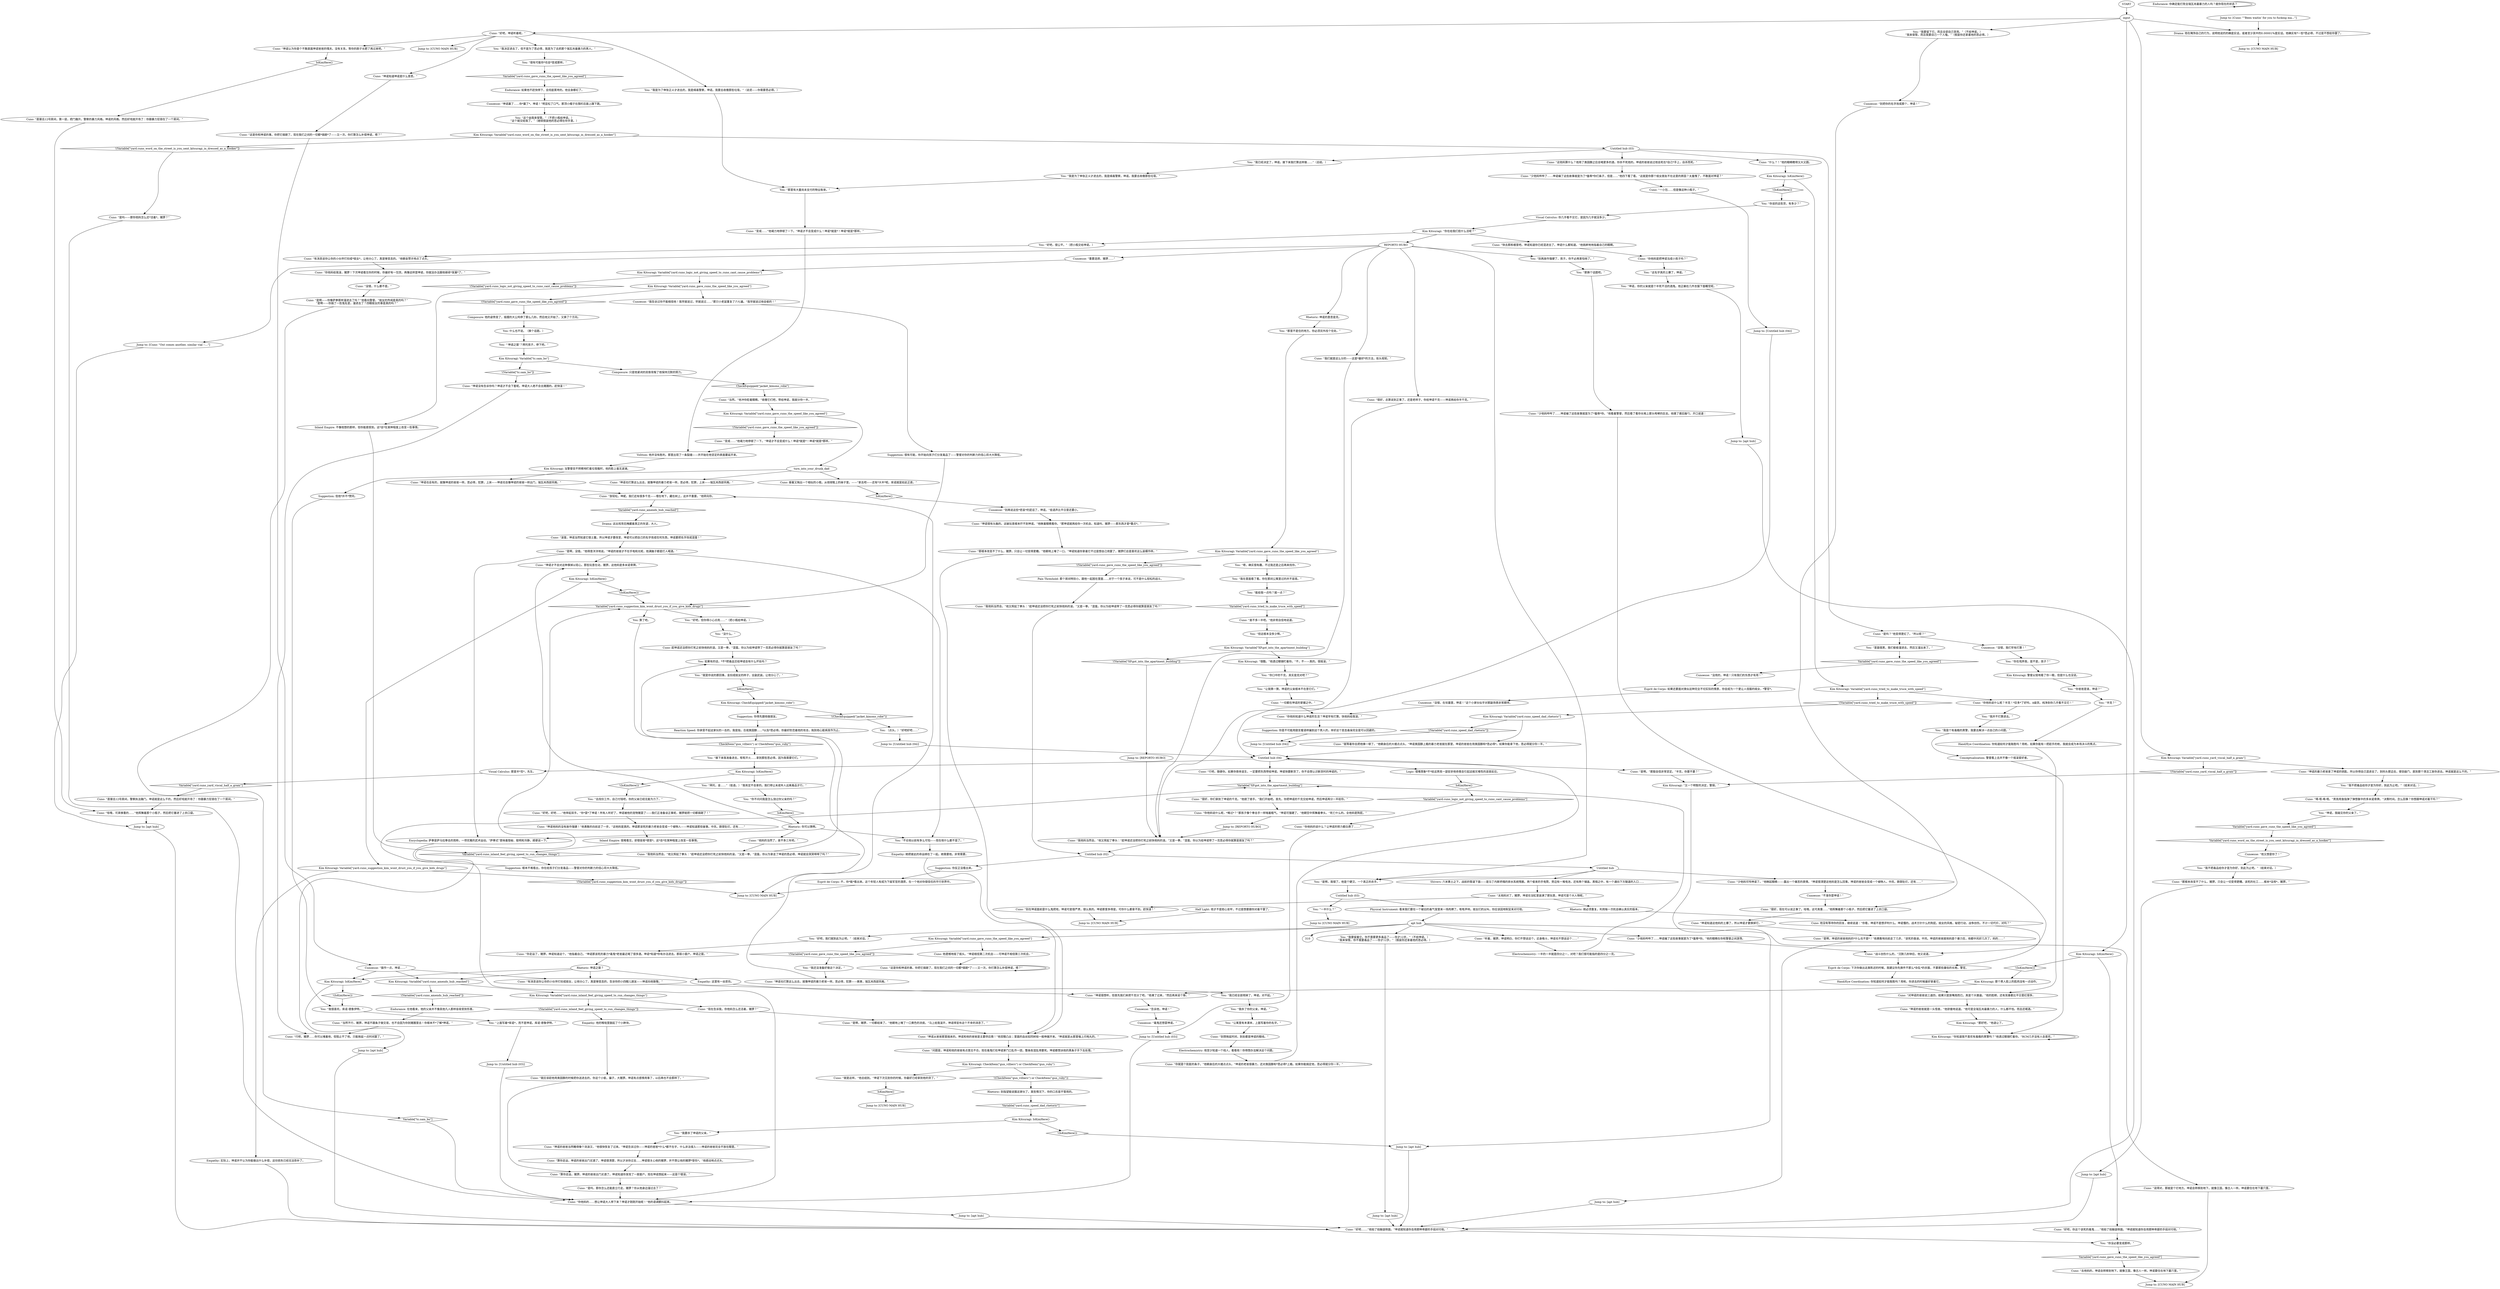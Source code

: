 # YARD / CUNO SPEED
# Cuno's speed quest.
#* Futile
#* Initiation
#* Reporting
# ==================================================
digraph G {
	  0 [label="START"];
	  1 [label="input"];
	  2 [label="Jump to: [Cuno: \"\"Been waitin' for you to fucking ma...\"]"];
	  3 [label="Cuno: “问题是，坤诺和他的爸爸有点意见不合。现在毒鬼们在坤诺家门口乱作一团，整条街混乱得要死。坤诺都想派他的黑条子手下去处理。”"];
	  4 [label="Untitled hub (04)"];
	  5 [label="Jump to: [Untitled hub (04)]"];
	  6 [label="Cuno: “坤诺很想听，但首先我们来把千克分了吧。”他凑了过来，“然后再来说个够。”"];
	  7 [label="You: 算了吧。"];
	  8 [label="Inland Empire: 不像他想的那样，但你能感受到。这*会*在某种程度上改变一些事情。"];
	  9 [label="Cunoesse: “坤诺赢了……你*赢了*，坤诺！”明显松了口气。那顶小帽子在围栏后面上蹿下跳。"];
	  10 [label="Rhetoric: 坤诺之窗？"];
	  11 [label="Suggestion: 根本不难看出，你在给孩子们分发毒品——警督对你的判断力的信心将大大降低。"];
	  12 [label="Esprit de Corps: 不，你*能*看出来。这个年轻人有成为下级军官的潜质，在一个他对你很信任的平行世界中。"];
	  13 [label="Half Light: 他才不是担心坐牢，不过是想要跟你对着干罢了。"];
	  14 [label="Cuno: “行吧，猪猡……你可以堵着他，但阻止不了他。只能拖延一点时间罢了。”"];
	  15 [label="Kim Kitsuragi: IsKimHere()"];
	  16 [label="IsKimHere()", shape=diamond];
	  17 [label="!(IsKimHere())", shape=diamond];
	  18 [label="You: “拜托，金……”（低语。）“我肯定不会拿的。我们得让未成年人远离毒品才行。”"];
	  19 [label="REPORTO HUBO"];
	  20 [label="Cuno: “我他妈当然会。”他又挥起了拳头：“趁坤诺还没把你打死之前快他妈的滚。”又是一拳。“混蛋。你以为给坤诺带了一克思必得你就算是朋友了吗？”"];
	  21 [label="Cuno: “变成……”他竭力地停顿了一下。“坤诺才不会变成什么！坤诺*就是*！坤诺*就是*那样。”"];
	  22 [label="Untitled hub (02)"];
	  23 [label="You: “这名字真的土爆了，坤诺。”"];
	  24 [label="Untitled hub"];
	  25 [label="You: “坤诺，我碰见你的父亲了。”"];
	  26 [label="Cuno: “说得对，那就是个烂地方。坤诺会转移到地下。就像王国，像古人一样。坤诺要住在地下墓穴里。”"];
	  27 [label="Kim Kitsuragi: Variable[\"yard.cuno_gave_cuno_the_speed_like_you_agreed\"]"];
	  28 [label="Variable[\"yard.cuno_gave_cuno_the_speed_like_you_agreed\"]", shape=diamond];
	  29 [label="!(Variable[\"yard.cuno_gave_cuno_the_speed_like_you_agreed\"])", shape=diamond];
	  30 [label="You: “嗯，确实很有趣，不过我还是之后再来找你。”"];
	  31 [label="Physical Instrument: 看来我们要在一个破旧的毒气室里来一场肉搏了。嘭嘭声响，妓女们的尖叫，你应该因地制宜来对付他。"];
	  32 [label="Endurance: 你确定能打败全瑞瓦肖最暴力的人吗？就你现在的状态？"];
	  33 [label="Kim Kitsuragi: “那好吧，”他退让了。"];
	  34 [label="You: “你不问问我是怎么饶过你父亲的吗？”"];
	  35 [label="Rhetoric: 坤诺的意思是克。"];
	  36 [label="Cuno: “这是你和坤诺的事。你把它搞砸了。现在我们之间的一切都*搞砸*了——又一次。你打算怎么补偿坤诺，嗯？”"];
	  37 [label="Drama: 这出戏背后掩藏着真正的失望，大人。"];
	  38 [label="Cuno: “这是你和坤诺的事。你把它搞砸了。现在我们之间的一切都*搞砸*了——又一次。你打算怎么补偿坤诺，嗯？”"];
	  39 [label="Endurance: 在他看来，他的父亲并不像其他凡人那样容易受到伤害。"];
	  40 [label="Cuno: “少他妈哔哔了……坤诺编了这些故事就是为了*羞辱*你们条子，但是……”他四下看了看。“这就是你那个妓女朋友不在这里的原因？太羞愧了，不敢面对坤诺？”"];
	  41 [label="You: “你说的这些货，有多少？”"];
	  42 [label="Cuno: “是啊。”那股自信非常坚定。”半克，你要不要？”"];
	  43 [label="Hand/Eye Coordination: 你知道如何才能取胜吗？用枪。如果你能有一把趁手的枪，我就会成为本场决斗的焦点。"];
	  44 [label="Rhetoric: 别指望能说服这家伙了。某些情况下，你的口舌是不管用的。"];
	  45 [label="Cuno: “对坤诺的爸爸说三道四，结果只是放嘴炮而已。真是个大傻逼。”他的脸颊，还有耳垂都比平日里红很多。"];
	  46 [label="You: “‘坤诺之窗’？拜托孩子，停下吧。”"];
	  47 [label="Empathy: 这里有一丝悲伤。"];
	  48 [label="Cuno: “坤诺很有头脑的。这破玩意根本吓不到坤诺。”他眯着眼睛看你。“那坤诺就再给你一次机会。知道吗，猪猡——那东西才是*重点*。”"];
	  49 [label="Cunoesse: “毒鬼还想耍坤诺。”"];
	  50 [label="Cuno: “没错，什么都不是。”"];
	  51 [label="Cuno: 趁坤诺还没把你打死之前快他妈的滚。又是一拳。“混蛋。你以为给坤诺带了一克思必得你就算是朋友了吗？”"];
	  52 [label="Cuno: “去他妈的，坤诺会转移到地下。就像王国，像古人一样。坤诺要住在地下墓穴里。”"];
	  53 [label="Cuno: “好吧，好吧……”他举起双手。“你*耍*了坤诺！所有人听好了，坤诺被他的宠物猪耍了——我们正准备谈正事呢，猪猡就把一切都搞砸了！”"];
	  54 [label="Kim Kitsuragi: Variable[\"yard.cuno_word_on_the_street_is_you_sent_kitsuragi_in_dressed_as_a_hooker\"]"];
	  55 [label="Variable[\"yard.cuno_word_on_the_street_is_you_sent_kitsuragi_in_dressed_as_a_hooker\"]", shape=diamond];
	  56 [label="!(Variable[\"yard.cuno_word_on_the_street_is_you_sent_kitsuragi_in_dressed_as_a_hooker\"])", shape=diamond];
	  57 [label="Untitled hub (03)"];
	  58 [label="Cuno: “你他妈的……想让坤诺大人停下来？坤诺才刚刚开始呢！”他的语调颤抖起来。"];
	  59 [label="Kim Kitsuragi: Variable[\"tc.sam_bo\"]"];
	  60 [label="Variable[\"tc.sam_bo\"]", shape=diamond];
	  61 [label="!(Variable[\"tc.sam_bo\"])", shape=diamond];
	  62 [label="Composure: 只是他紧闭的双唇背叛了他保持沉默的努力。"];
	  63 [label="You: “你爸爸是谁，坤诺？”"];
	  64 [label="Visual Calculus: 那是半*克*，先生。"];
	  65 [label="Jump to: [Untitled hub (04)]"];
	  66 [label="Kim Kitsuragi: “你在给我们揽什么活呢？”"];
	  67 [label="Jump to: [CUNO MAIN HUB]"];
	  68 [label="Kim Kitsuragi: “你知道我不喜欢有毒瘾的黑警吗？”他透过眼镜盯着你。“RCM几乎没有人会喜欢。”"];
	  69 [label="Conceptualization: 警督看上去并不像一个摇滚爱好者。"];
	  70 [label="You: “你口中的千克，其实是克对吧？”"];
	  71 [label="Cuno: “我们就是这么分的——这是*最好*的方法，街头规矩。”"];
	  72 [label="Cuno: “你他妈说什么呢，*难过*？”那孩子像个拳击手一样喘着粗气。“坤诺可强硬了。”他朝空中挥舞着拳头。“死亡什么的。全他妈是狗屁。”"];
	  73 [label="You: “我已经全部用掉了，坤诺。对不起。”"];
	  74 [label="You: “是啊，我错了。他是个硬汉，一个真正的杀手。”"];
	  75 [label="Kim Kitsuragi: IsKimHere()"];
	  76 [label="IsKimHere()", shape=diamond];
	  77 [label="!(IsKimHere())", shape=diamond];
	  78 [label="Jump to: [apt hub]"];
	  79 [label="Cuno: “是啊——你像萨拳那样溜进去了吗？”他看向警督。“妓女的传闻是真的吗？”\n“是啊——你搞了一些鬼名堂，溜进去了？四眼妓女的事是真的吗？”"];
	  80 [label="Cunoesse: “他又想耍你了！”"];
	  81 [label="You: “上面写着*库诺*，而不是坤诺。库诺·德鲁伊特。”"];
	  82 [label="Cunoesse: “没错，我们早有打算！”"];
	  83 [label="Suggestion: 你是不可能用甜言蜜语哄骗到这个男人的，幸好这个变态毒枭完全是可以回避的。"];
	  84 [label="Kim Kitsuragi: IsKimHere()"];
	  85 [label="IsKimHere()", shape=diamond];
	  86 [label="!(IsKimHere())", shape=diamond];
	  87 [label="You: “我要杀了坤诺的父亲。”"];
	  88 [label="You: “好吧，很公平。”（把小瓶交给坤诺。）"];
	  89 [label="You: “别再故作强硬了，孩子。你不必再害怕他了。”"];
	  90 [label="Cuno: “有消息说你让你的小伙伴打扮成妓女，让他分心了。真是够变态的，告诉你的小四眼儿朋友——坤诺向他致敬。”"];
	  91 [label="Kim Kitsuragi: 那个男人脸上的肌肉没有一点动作。"];
	  92 [label="Cuno: “你他妈给我滚，猪猡！下次坤诺看见你的时候，你最好有一包货。再像这样耍坤诺，你就没办法跟他继续*发展*了。”"];
	  93 [label="You: “我杀了你的父亲，坤诺。”"];
	  94 [label="Cuno: “这他妈算什么？他用了类固醇之后会喝更多的酒，你杀不死他的。坤诺的爸爸说过他会死在*自己*手上，自杀而死。”"];
	  95 [label="You: “公寓里有本课本，上面写着你的名字。”"];
	  96 [label="You: “好吧，我们就到此为止吧。”（结束对话。）"];
	  97 [label="Cuno: “听着，猪猡。坤诺明白，你们不想谈这个。近身格斗，坤诺也不想谈这个……”"];
	  98 [label="Cuno: “战斗创伤什么的，”沉默几秒钟后，他又说道。"];
	  99 [label="Electrochemistry: 一半的一半就是四分之一，对吧？我们很可能指的是四分之一克。"];
	  100 [label="Kim Kitsuragi: Variable[\"yard.cuno_gave_cuno_the_speed_like_you_agreed\"]"];
	  101 [label="Variable[\"yard.cuno_gave_cuno_the_speed_like_you_agreed\"]", shape=diamond];
	  102 [label="!(Variable[\"yard.cuno_gave_cuno_the_speed_like_you_agreed\"])", shape=diamond];
	  103 [label="turn_into_your_drunk_dad"];
	  104 [label="Jump to: [REPORTO HUBO]"];
	  105 [label="Cunoesse: “告诉他，坤诺！”"];
	  106 [label="You: “你没必要变成那样。”"];
	  107 [label="Cuno: 接着又掏出一个相似的小瓶，从他球鞋上的袜子里。——“拿去吧——还有*大半*呢。库诺就是如此正直。”"];
	  108 [label="Jump to: [apt hub]"];
	  109 [label="Cuno: “很好，现在可以说正事了。哇哦，这可真重……”他挥舞着那个小瓶子，然后把它塞进了上衣口袋。"];
	  110 [label="You: “没什么。”"];
	  111 [label="You: “里面很黑，我们偷偷溜进去，然后又溜出来了。”"];
	  112 [label="Cuno: “什么？！”他的眼睛瞪得又大又圆。"];
	  113 [label="Jump to: [apt hub]"];
	  114 [label="Cuno: “算你走运，猪猡。坤诺的爸爸出门买酒了。坤诺知道你发现了一扇窗户。现在坤诺想起来——这是个错误。”"];
	  115 [label="Pain Threshold: 那个房间特别小。跟他一起困在里面……对于一个孩子来说，可不是什么轻松的战斗。"];
	  116 [label="Esprit de Corps: 下次你做出这类陈述的时候，我建议你先换件不那么*杂乱*的衣服，不要那些庸俗的长袍，警官。"];
	  117 [label="Cuno: “当然。”他冲你眨着眼睛。“收缴它们吧，带给坤诺，我就分你一半。”"];
	  118 [label="You: “那里有大量尚未支付的物业账单。”"];
	  119 [label="Kim Kitsuragi: Variable[\"yard.cuno_gave_cuno_the_speed_like_you_agreed\"]"];
	  120 [label="Variable[\"yard.cuno_gave_cuno_the_speed_like_you_agreed\"]", shape=diamond];
	  121 [label="!(Variable[\"yard.cuno_gave_cuno_the_speed_like_you_agreed\"])", shape=diamond];
	  122 [label="Cuno: 他遗憾地摇了摇头。”坤诺相信第二次机会——可坤诺不相信第三次机会。”"];
	  123 [label="Cunoesse: “振作一点，坤诺……”"];
	  124 [label="Cuno: “就应该趁他用类固醇的时候把你送进去的，你这个小偷，骗子，大猪猡。坤诺有点感情用事了，以后再也不会那样了。”"];
	  125 [label="Cuno: “是吗，那你怎么还能直立行走，猪猡？你从他身边溜过去了？”"];
	  126 [label="Cuno: “是吗——那你他妈怎么还*活着*，猪猡？”"];
	  127 [label="Composure: 他的姿势变了，摇摆的大公鸡停了那么几秒。然后他又开始了。又换了个方向。"];
	  128 [label="Kim Kitsuragi: IsKimHere()"];
	  129 [label="IsKimHere()", shape=diamond];
	  130 [label="!(IsKimHere())", shape=diamond];
	  131 [label="Kim Kitsuragi: Variable[\"yard.cuno_tried_to_make_truce_with_speed\"]"];
	  132 [label="Variable[\"yard.cuno_tried_to_make_truce_with_speed\"]", shape=diamond];
	  133 [label="!(Variable[\"yard.cuno_tried_to_make_truce_with_speed\"])", shape=diamond];
	  134 [label="Cuno: “你他妈说什么呢？半克！*巨多*了好吗，A级货。纯净到你几乎看不见它！”"];
	  135 [label="Kim Kitsuragi: Variable[\"XP.got_into_the_apartment_building\"]"];
	  136 [label="Variable[\"XP.got_into_the_apartment_building\"]", shape=diamond];
	  137 [label="!(Variable[\"XP.got_into_the_apartment_building\"])", shape=diamond];
	  138 [label="Kim Kitsuragi: “很酷。”他透过眼镜盯着你。“不，不——真的。很摇滚。”"];
	  139 [label="Cuno: “坤诺的爸爸当然睡得像个流浪汉，”他很快恢复了过来。“坤诺告诉过你——坤诺的爸爸*什么*都不在乎，什么非法侵入——坤诺的爸爸完全不放在眼里。”"];
	  140 [label="You: 什么也不说。（换个话题。）"];
	  141 [label="Suggestion: 但他*并不*赞同。"];
	  142 [label="Cuno: “坤诺也会有的，就像坤诺的爸爸一样。思必得，犯罪，上床——坤诺也会像坤诺的爸爸一样出门，瑞瓦肖西部风格。”"];
	  143 [label="Jump to: [apt hub]"];
	  144 [label="Cuno: “太他妈对了，猪猡。坤诺在浴缸里装满了那玩意，坤诺可是个大人物呢。”"];
	  145 [label="Cuno: “好吧，坤诺听着呢。”"];
	  146 [label="You: “我是为了伸张正义才进去的，我是缉毒警察，坤诺。我要去收缴那些垃圾。”"];
	  147 [label="You: “我是为了伸张正义才进去的，我是缉毒警察，坤诺。我要去收缴那些垃圾。”（说谎——你需要思必得。）"];
	  148 [label="Cuno: “坤诺认为你是个不敢直面坤诺爸爸的懦夫。没有关系，等你的胆子长肥了再过来吧。”"];
	  149 [label="You: “我是个有毒瘾的黑警，我要去解决一点自己的小问题。”"];
	  150 [label="Cuno: “快去那栋楼里吧。坤诺知道你已经混进去了。坤诺什么都知道。”他挑衅地地指着自己的眼睛。"];
	  151 [label="Cuno: “很好，你们拿到了坤诺的千克。”他搓了搓手。“我们开始吧。首先，你把坤诺的千克交给坤诺，然后坤诺再分一半给你。”"];
	  152 [label="Kim Kitsuragi: IsKimHere()"];
	  153 [label="IsKimHere()", shape=diamond];
	  154 [label="!(IsKimHere())", shape=diamond];
	  155 [label="Cuno: “好吧，你这个该死的毒鬼……”他拍了拍脑袋侧面。“坤诺就知道你会用那种卑鄙的手段对付他。”"];
	  156 [label="Cunoesse: “别把你的名字改成那个，坤诺！”"];
	  157 [label="Cuno: “是啊，没错。”他得意洋洋地说。“坤诺的爸爸才不在乎电和光呢，他满脑子都是打人喝酒。”"];
	  158 [label="Cuno: “一切都在坤诺的掌握之中。”"];
	  159 [label="Cuno: “少他妈哔哔了……坤诺编了这些故事就是为了*羞辱*你。”他看着警督，然后看了看你长袍上那头咆哮的巨龙。他摸了摸后脑勺，开口说道："];
	  160 [label="Hand/Eye Coordination: 你知道如何才能取胜吗？用枪。你进去的时候最好拿着它。"];
	  161 [label="You: “接下来我准备进去，嘭嘭开火……拿到那些思必得。因为我需要它们。”"];
	  162 [label="You: “我决定进去了，但不是为了思必得，我是为了去抓那个瑞瓦肖最暴力的男人。”"];
	  163 [label="Jump to: [CUNO MAIN HUB]"];
	  164 [label="Jump to: [apt hub]"];
	  165 [label="Kim Kitsuragi: 当警督目不转睛地盯着垃圾箱时，他的脸上毫无波澜。"];
	  166 [label="Cunoesse: “别再说这些*悲哀*的屁话了，坤诺。”低语声比平日里还要小。"];
	  167 [label="Cuno: “放轻松，坤妮。我们还有很多千克——埋在地下，藏在树上，这并不重要。”他转向你。"];
	  168 [label="Suggestion: 很有可能，你开始向孩子们分发毒品了——警督对你的判断力的信心将大大降低。"];
	  169 [label="Empathy: 他的喉咙里鼓起了个小肿块。"];
	  170 [label="Jump to: [apt hub]"];
	  171 [label="Cuno: “你他妈知道什么坤诺的生活？坤诺早有打算。快他妈给我滚。”"];
	  172 [label="You: “能给我一点吗？就一点？”"];
	  173 [label="Rhetoric: 她必须重复。利用每一次机会确认真实的版本。"];
	  174 [label="Esprit de Corps: 如果还要面对类似这种完全不切实际的情景，你会成为一个更让人信服的妓女，*警官*。"];
	  175 [label="You: （点头。）“好吧好吧……”"];
	  176 [label="You: “一半什么？”"];
	  177 [label="You: “但这根本没多少啊。”"];
	  178 [label="Logic: 很难想象*不*给这男孩一袋安非他命竟会引起这般灾难性的连锁反应。"];
	  179 [label="Kim Kitsuragi: IsKimHere()"];
	  180 [label="IsKimHere()", shape=diamond];
	  181 [label="!(IsKimHere())", shape=diamond];
	  182 [label="Kim Kitsuragi: Variable[\"yard.cuno_suggestion_kim_wont_drust_you_if_you_give_kids_drugs\"]"];
	  183 [label="Variable[\"yard.cuno_suggestion_kim_wont_drust_you_if_you_give_kids_drugs\"]", shape=diamond];
	  184 [label="!(Variable[\"yard.cuno_suggestion_kim_wont_drust_you_if_you_give_kids_drugs\"])", shape=diamond];
	  185 [label="Empathy: 实际上，坤诺并不认为你能做出什么补偿，这份损失已经无法弥补了。"];
	  186 [label="Cuno: “滚蛋，坤诺当然知道它很土鳖。所以坤诺才要改变，坤诺可以把自己的名字改成任何东西，坤诺要把名字改成混蛋！”"];
	  187 [label="You: “我不把毒品给你才是为你好，到此为止吧。”（结束对话。）"];
	  188 [label="Cuno: “少他妈哔哔了……坤诺编了这些故事就是为了*羞辱*你。”他的眼睛在你和警督之间游荡。"];
	  189 [label="Cunoesse: “没错，在坟墓里，坤诺！”这个小家伙似乎对那副场景非常期待。"];
	  190 [label="Jump to: [CUNO MAIN HUB]"];
	  191 [label="Jump to: [Untitled hub (03)]"];
	  192 [label="Cuno: “当然不行，猪猡。坤诺不跟条子做交易，也不会因为你到猪圈里去！你根本不*了解*坤诺。”"];
	  193 [label="Kim Kitsuragi: Variable[\"yard.cuno_speed_dad_rhetoric\"]"];
	  194 [label="Variable[\"yard.cuno_speed_dad_rhetoric\"]", shape=diamond];
	  195 [label="!(Variable[\"yard.cuno_speed_dad_rhetoric\"])", shape=diamond];
	  196 [label="Cuno: “就等着你去把他揍一顿了。”他朝身后的大楼点点头。“坤诺类固醇上瘾的暴力老爸就在那里，坤诺的爸爸在用类固醇和*思必得*。如果你能拿下他，思必得就分你一半。”"];
	  197 [label="Drama: 他在掩饰自己的行为，说明他说的的确是实话，或者至少其中的0.00001%是实话。他确实有*一些*思必得，不过是不想给你罢了。"];
	  198 [label="Jump to: [CUNO MAIN HUB]"];
	  199 [label="Reaction Speed: 你承受不起这家伙的一击的，我是指，合成类固醇……*以及*思必得。你最好防范着他的攻击，拖到他心脏病发作为止。"];
	  200 [label="apt hub"];
	  201 [label="Cuno: “好吧…….”他拍了拍脑袋侧面。“坤诺就知道你会用那种卑鄙的手段对付他。”"];
	  202 [label="Jump to: [apt hub]"];
	  203 [label="Cuno: “是啊，猪猡，一切都结束了。”他朝地上唾了一口黄色的浓痰。“马上给我滚开，坤诺得宣布这个不幸的消息了。”"];
	  204 [label="Cuno: “你走运了，猪猡。坤诺知道这个。”他指着自己。“坤诺那该死的暴力*毒鬼*老爸最近喝了很多酒。坤诺*知道*你有办法进去。那扇小窗户。坤诺之窗。”"];
	  205 [label="Cuno: “算你走运，坤诺的爸爸出门买酒了。坤诺很清楚，所以才派你过去……坤诺很关心他的猪猡，并不想让他的猪猡*受伤*。”他感动地点点头。"];
	  206 [label="Cunoesse: “没用的，坤诺！只有我们的东西才有用！”"];
	  207 [label="Jump to: [apt hub]"];
	  208 [label="Cuno: “坤诺的爸爸就是一头怪兽，”他骄傲地说道。“他可是全瑞瓦肖最暴力的人，什么都不怕。而且还喝酒。”"];
	  209 [label="You: “半克？”"];
	  210 [label="Cuno: “直接去12号房间，警察执法踹门。坤诺就是这么干的，然后好戏就开场了：你跟暴力狂锁在了一个房间。”"];
	  211 [label="You: “我不把毒品给你才是为你好，到此为止吧。”（结束对话。）"];
	  212 [label="You: “我要留着它。你不需要更多毒品了——你才12岁。”（不给坤诺。）\n“我来保管。你不需要毒品了——你才12岁。”（假装你还拿着他的思必得。）"];
	  213 [label="Cuno: “很好，总算说到正事了。还是老样子，你给坤诺千克——坤诺再给你半千克。”"];
	  214 [label="You: “我要留下它。而且全部自己享用。”（不给坤诺。）\n“我来保管。而且我要自己一个人嗑。”（假装你还拿着他的思必得。）"];
	  215 [label="Cunoesse: “重要选择，猪猡……”"];
	  216 [label="Cuno: “那根本改变不了什么，猪猡。只会让一切变得更糟。”他朝地上唾了一口。“坤诺知道你拿着它不过是想自己用罢了，猪猡们总是喜欢这么装模作样。”"];
	  217 [label="Cuno: “那根本改变不了什么，猪猡。只会让一切变得更糟。该死的社工……根本*没用*，猪猡。”"];
	  218 [label="Cuno: “嘀-嗒-嘀-嗒。”男孩用食指弹了弹想象中的多米诺骨牌。“决策时间。怎么回事？你想跟坤诺对着干吗？”"];
	  219 [label="Jump to: [CUNO MAIN HUB]"];
	  220 [label="Electrochemistry: 他至少知道一个线人，看看他！你得想办法解决这个问题。"];
	  221 [label="Jump to: [CUNO MAIN HUB]"];
	  222 [label="Cuno: “坤诺从爸爸那里搞来的。坤诺和他的爸爸是主要供应商！”他双眼凸出；里面的血丝如同树枝一般伸展开来。“坤诺就是从那里嗑上闪电丸的。”"];
	  223 [label="Kim Kitsuragi: Variable[\"yard.cuno_yard_viscal_half_a_gram\"]"];
	  224 [label="Variable[\"yard.cuno_yard_viscal_half_a_gram\"]", shape=diamond];
	  225 [label="!(Variable[\"yard.cuno_yard_viscal_half_a_gram\"])", shape=diamond];
	  226 [label="Cuno: “坤诺的暴力老爸拿了坤诺的钥匙，所以你得自己混进去了。到码头那边去，使劲敲门，直到那个清洁工放你进去。坤诺就是这么干的。”"];
	  227 [label="Jump to: [REPORTO HUBO]"];
	  228 [label="You: “那里不是住的地方。你必须另外找个住处。”"];
	  229 [label="Cuno: “坤诺才不会对这种事掉以轻心。那些玩意在动，猪猡。这他妈是多米诺骨牌。”"];
	  230 [label="Kim Kitsuragi: Variable[\"yard.cuno_logic_not_giving_speed_to_cuno_cant_cause_problems\"]"];
	  231 [label="Variable[\"yard.cuno_logic_not_giving_speed_to_cuno_cant_cause_problems\"]", shape=diamond];
	  232 [label="!(Variable[\"yard.cuno_logic_not_giving_speed_to_cuno_cant_cause_problems\"])", shape=diamond];
	  233 [label="Kim Kitsuragi: Variable[\"yard.cuno_gave_cuno_the_speed_like_you_agreed\"]"];
	  234 [label="Variable[\"yard.cuno_gave_cuno_the_speed_like_you_agreed\"]", shape=diamond];
	  235 [label="!(Variable[\"yard.cuno_gave_cuno_the_speed_like_you_agreed\"])", shape=diamond];
	  236 [label="Cunoesse: “我告诉过你不能相信他！我早就说过，早就说过……”那只小老鼠重复了六七遍。“我早就说过他会偷的！”"];
	  237 [label="Cuno: “坤诺他妈的没有故作强硬！”他勇敢的向前走了一步。“这他妈是真的。坤诺那该死的暴力老爸会变成一个植物人——坤诺知道那些破事。中风，肠穿肚烂，还有……”"];
	  238 [label="You: “那换个话题吧。”"];
	  239 [label="Encyclopedia: 萨拳是萨马拉拳击的简称，一项优雅的武术运动。“萨拳式”意味着隐秘、聪明和冷静，顺便说一下。"];
	  240 [label="Cuno: “坤诺没有告诉你吗？坤诺才不会下套呢。坤诺大人绝不会去猪圈的。赶快滚！”"];
	  241 [label="Cuno: “差不多一半吧。”他非常自信地说道。"];
	  242 [label="Visual Calculus: 你几乎看不见它，是因为几乎就没多少。"];
	  243 [label="You: “我并不打算进去。”"];
	  244 [label="Cuno: “坤诺知道坤诺是什么意思。”"];
	  245 [label="You: “让我猜一猜，坤诺的父亲根本不在意它们。”"];
	  246 [label="Cuno: “他妈的当然了，差不多三年吧。”"];
	  247 [label="Cuno: “变成……”他竭力地停顿了一下。“坤诺才不会变成什么！坤诺*就是*！坤诺*就是*那样。”"];
	  248 [label="You: 如果有的话，*不*把毒品交给坤诺会有什么坏处吗？"];
	  249 [label="You: “好吧，但你得小心点用……”（把小瓶给坤诺。）"];
	  250 [label="Shivers: 六米黄土之下，战前的管道下面——是马丁内斯坍塌的排水系统残骸。两个偷来的手电筒，旁边有一堆电池，还有两个铺盖。黑暗之中，有一个通向下方隧道的入口……"];
	  251 [label="You: “你在戏弄我，是不是，孩子？”"];
	  252 [label="Cuno: “别在坤诺面前耍什么鬼把戏，坤诺可是很严肃，很认真的。坤诺那里多得是，可你什么都拿不到。赶快滚！”"];
	  253 [label="Kim Kitsuragi: 警督尖锐地看了你一眼，但是什么也没说。"];
	  254 [label="Kim Kitsuragi: CheckEquipped(\"jacket_kimono_robe\")"];
	  255 [label="CheckEquipped(\"jacket_kimono_robe\")", shape=diamond];
	  256 [label="!(CheckEquipped(\"jacket_kimono_robe\"))", shape=diamond];
	  257 [label="Suggestion: 你得先跟他做朋友。"];
	  258 [label="Cuno: “你就是个肮脏的条子。”他朝身后的大楼点点头。“坤诺的老爸很暴力，还对类固醇和*思必得*上瘾。如果你能搞定他，思必得就分你一半。”"];
	  259 [label="Jump to: [Untitled hub (04)]"];
	  260 [label="Kim Kitsuragi: “又一个明智的决定，警探。”"];
	  261 [label="Cuno: “直接去12号房间，第一层，把门踹开。警察的暴力风格。坤诺的风格。然后好戏就开场了：你跟暴力狂锁在了一个房间。”"];
	  262 [label="Cuno: “你他妈是把坤诺当成小孩子吗？”"];
	  263 [label="Jump to: [Untitled hub (03)]"];
	  264 [label="Cuno: “我他妈当然会。”他又挥起了拳头：“趁坤诺还没把你打死之前快他妈的滚。”又是一拳。“混蛋。你以为给坤诺带了一克思必得你就算是朋友了吗？”"];
	  265 [label="Endurance: 如果他不赶快停下，会彻底累垮的。他全身都红了。"];
	  266 [label="Volition: 他并没有胜利。那里出现了一条裂缝——并开始在他坚定的表面蔓延开来。"];
	  267 [label="You: “这个由我来保管。”（不把小瓶给坤诺。）\n“这个就交给我了。”（继续假装他的思必得在你手里。）"];
	  268 [label="Cuno: “少他妈可怜坤诺了。”他眯起眼睛——-露出一个痛苦的表情。“坤诺很清楚这他妈是怎么回事。坤诺的爸爸会变成一个植物人。中风，肠穿肚烂，还有……”"];
	  269 [label="Untitled hub (03)"];
	  270 [label="Kim Kitsuragi: CheckItem(\"gun_villiers\") or CheckItem(\"gun_ruby\")"];
	  271 [label="CheckItem(\"gun_villiers\") or CheckItem(\"gun_ruby\")", shape=diamond];
	  272 [label="!(CheckItem(\"gun_villiers\") or CheckItem(\"gun_ruby\"))", shape=diamond];
	  273 [label="Cuno: “就是这样。”他总结到。“坤诺下次见到你的时候，你最好已经拿到他的货了。”"];
	  274 [label="Cuno: “哇哦，可真够重的……”他挥舞着那个小瓶子，然后把它塞进了上衣口袋。"];
	  275 [label="Cuno: “有消息说你让你的小伙伴打扮成*妓女*，让他分心了。真是够变态的。”他朝金赞许地点了点头。"];
	  276 [label="Rhetoric: 你可以猜啊。"];
	  277 [label="Cuno: “我他妈当然会。”他又挥起了拳头：“趁坤诺还没把你打死之前快他妈的滚。”又是一拳。“混蛋。你以为拿走了坤诺的思必得，坤诺就会哭哭啼啼了吗？”"];
	  278 [label="You: “我还没准备好做这个决定。”"];
	  279 [label="Jump to: [Cuno: \"Out comes another, similar vial --...\"]"];
	  280 [label="Cuno: “坤诺知道这他妈的土爆了，所以坤诺才要换掉它。”"];
	  281 [label="You: “坤诺，你的父亲就是个半死不活的酒鬼。他正躺在几件衣服下面睡觉呢。”"];
	  282 [label="You: “我已经决定了，坤诺。接下来我打算这样做……”（总结。）"];
	  283 [label="Cuno: “行吧，随便你。如果你侥幸逃生，一定要把东西带给坤诺。坤诺快要断货了。你不会想认识断货时的坤诺的。”"];
	  284 [label="You: “很有可能你*也会*变成那样。”"];
	  285 [label="Cuno: “坤诺也打算这么出去，就像坤诺的暴力老爸一样。思必得，犯罪，上床——瑞瓦肖西部风格。”"];
	  286 [label="Inland Empire: 很难看见，却很容易*感受*。这*会*在某种程度上改变一些事情。"];
	  287 [label="Cuno: “你他妈的说什么？让坤诺的努力都白费了…….”"];
	  288 [label="Cuno: “坤诺也打算这么出去，就像坤诺的暴力老爸一样。思必得，犯罪——飙車，瑞瓦肖西部风格。”"];
	  289 [label="Cunoesse: “不准你耍坤诺！”"];
	  290 [label="Cuno: “是啊，坤诺的爸爸他妈的*什么也不是*！”他勇敢地向前走了几步。“该死的昏迷。中风。坤诺的爸爸就他妈是个暴力狂，他都中风好几次了。妈的……”"];
	  291 [label="Empathy: 她把彼此的命运绑在了一起。她需要他。非常需要。"];
	  292 [label="Cuno: 他没有等待你的回复，继续说道：“你看，坤诺不是想评判什么。坤诺懂的。战术方针什么的狗屁。妓女的风格，秘密行动，战争创伤。不计一切代价，对吗？”"];
	  293 [label="Cuno: “一小包……但是像这种小瓶子。”"];
	  294 [label="Jump to: [CUNO MAIN HUB]"];
	  295 [label="You: “去找份工作，自己付钱吧，你的父亲已经无能为力了。”"];
	  296 [label="You: “不论他以前有多么可怕——现在他什么都不是了。”"];
	  297 [label="Kim Kitsuragi: Variable[\"yard.cuno_amends_hub_reached\"]"];
	  298 [label="Variable[\"yard.cuno_amends_hub_reached\"]", shape=diamond];
	  299 [label="!(Variable[\"yard.cuno_amends_hub_reached\"])", shape=diamond];
	  300 [label="Kim Kitsuragi: Variable[\"yard.cuno_inland_feel_giving_speed_to_cun_changes_things\"]"];
	  301 [label="Variable[\"yard.cuno_inland_feel_giving_speed_to_cun_changes_things\"]", shape=diamond];
	  302 [label="!(Variable[\"yard.cuno_inland_feel_giving_speed_to_cun_changes_things\"])", shape=diamond];
	  303 [label="Cuno: “现在告诉我，你他妈怎么还活着，猪猡？”"];
	  304 [label="You: “我很喜欢。库诺·德鲁伊特。”"];
	  305 [label="Suggestion: 你反正没看出来。"];
	  306 [label="You: “就是你说的那回事。金扮成妓女的样子，全副武装。让他分心了。”"];
	  307 [label="Cuno: “是吗？”他变得更红了。”所以呢？”"];
	  308 [label="Cuno: “别想拖延时间，到处都是坤诺的眼线。”"];
	  309 [label="You: “我在里面看了看。你在那间公寓里过的并不容易。”"];
	  0 -> 1
	  1 -> 197
	  1 -> 145
	  1 -> 214
	  1 -> 152
	  1 -> 223
	  2 -> 197
	  3 -> 270
	  4 -> 64
	  4 -> 178
	  4 -> 42
	  4 -> 283
	  5 -> 4
	  6 -> 105
	  7 -> 219
	  8 -> 301
	  9 -> 267
	  10 -> 297
	  10 -> 90
	  10 -> 75
	  10 -> 47
	  11 -> 183
	  12 -> 219
	  13 -> 198
	  14 -> 136
	  15 -> 17
	  15 -> 18
	  16 -> 67
	  17 -> 295
	  18 -> 34
	  19 -> 35
	  19 -> 71
	  19 -> 74
	  19 -> 213
	  19 -> 215
	  19 -> 89
	  19 -> 279
	  20 -> 22
	  21 -> 266
	  22 -> 24
	  22 -> 305
	  23 -> 281
	  24 -> 250
	  24 -> 268
	  24 -> 74
	  25 -> 234
	  26 -> 190
	  27 -> 29
	  27 -> 30
	  28 -> 206
	  29 -> 115
	  30 -> 309
	  31 -> 200
	  32 -> 32
	  33 -> 68
	  34 -> 153
	  35 -> 228
	  36 -> 123
	  37 -> 186
	  38 -> 38
	  39 -> 192
	  40 -> 293
	  41 -> 242
	  42 -> 260
	  43 -> 45
	  44 -> 194
	  45 -> 208
	  46 -> 59
	  47 -> 73
	  48 -> 216
	  49 -> 191
	  50 -> 79
	  51 -> 248
	  52 -> 190
	  53 -> 237
	  54 -> 56
	  54 -> 57
	  55 -> 80
	  56 -> 126
	  57 -> 112
	  57 -> 282
	  57 -> 307
	  57 -> 94
	  58 -> 170
	  59 -> 61
	  59 -> 62
	  60 -> 58
	  61 -> 240
	  62 -> 255
	  63 -> 209
	  64 -> 224
	  65 -> 4
	  66 -> 88
	  66 -> 19
	  66 -> 150
	  68 -> 68
	  69 -> 68
	  70 -> 245
	  71 -> 20
	  72 -> 104
	  73 -> 93
	  74 -> 269
	  75 -> 77
	  75 -> 78
	  76 -> 166
	  77 -> 304
	  78 -> 201
	  79 -> 60
	  80 -> 187
	  81 -> 263
	  82 -> 251
	  83 -> 5
	  84 -> 86
	  84 -> 87
	  85 -> 261
	  86 -> 164
	  87 -> 139
	  88 -> 275
	  89 -> 238
	  90 -> 6
	  91 -> 6
	  92 -> 50
	  93 -> 95
	  94 -> 40
	  95 -> 308
	  96 -> 204
	  97 -> 99
	  98 -> 116
	  99 -> 136
	  100 -> 102
	  100 -> 103
	  101 -> 265
	  102 -> 21
	  103 -> 107
	  103 -> 285
	  103 -> 141
	  104 -> 20
	  105 -> 49
	  106 -> 120
	  107 -> 76
	  108 -> 201
	  109 -> 280
	  110 -> 51
	  111 -> 28
	  112 -> 128
	  113 -> 201
	  114 -> 125
	  115 -> 264
	  116 -> 160
	  117 -> 100
	  118 -> 247
	  119 -> 121
	  119 -> 122
	  120 -> 52
	  121 -> 278
	  122 -> 38
	  123 -> 297
	  123 -> 90
	  123 -> 75
	  124 -> 114
	  125 -> 58
	  126 -> 58
	  127 -> 140
	  128 -> 130
	  128 -> 131
	  129 -> 254
	  130 -> 41
	  131 -> 133
	  131 -> 134
	  132 -> 241
	  133 -> 193
	  134 -> 243
	  135 -> 137
	  135 -> 138
	  136 -> 151
	  137 -> 227
	  138 -> 70
	  139 -> 205
	  140 -> 46
	  141 -> 304
	  142 -> 167
	  143 -> 201
	  144 -> 252
	  144 -> 173
	  145 -> 162
	  145 -> 163
	  145 -> 147
	  145 -> 148
	  145 -> 244
	  146 -> 118
	  147 -> 118
	  148 -> 85
	  149 -> 69
	  150 -> 262
	  151 -> 72
	  152 -> 154
	  152 -> 155
	  153 -> 276
	  154 -> 91
	  155 -> 106
	  156 -> 109
	  157 -> 296
	  157 -> 229
	  157 -> 239
	  158 -> 171
	  159 -> 98
	  160 -> 45
	  161 -> 15
	  162 -> 284
	  164 -> 201
	  165 -> 142
	  166 -> 48
	  167 -> 298
	  168 -> 183
	  169 -> 124
	  170 -> 201
	  171 -> 83
	  172 -> 132
	  173 -> 292
	  174 -> 189
	  175 -> 259
	  176 -> 294
	  177 -> 135
	  178 -> 180
	  179 -> 181
	  179 -> 182
	  180 -> 231
	  181 -> 183
	  182 -> 184
	  182 -> 185
	  183 -> 249
	  183 -> 7
	  184 -> 219
	  185 -> 201
	  186 -> 157
	  187 -> 217
	  188 -> 98
	  189 -> 171
	  191 -> 58
	  192 -> 14
	  193 -> 195
	  193 -> 196
	  194 -> 84
	  195 -> 5
	  196 -> 4
	  197 -> 221
	  199 -> 271
	  200 -> 96
	  200 -> 97
	  200 -> 212
	  200 -> 310
	  200 -> 119
	  200 -> 26
	  200 -> 188
	  201 -> 106
	  202 -> 201
	  203 -> 222
	  204 -> 10
	  205 -> 114
	  206 -> 174
	  207 -> 201
	  208 -> 33
	  209 -> 43
	  210 -> 274
	  211 -> 218
	  212 -> 202
	  213 -> 20
	  214 -> 156
	  215 -> 230
	  216 -> 222
	  217 -> 207
	  218 -> 25
	  220 -> 258
	  222 -> 3
	  223 -> 225
	  223 -> 226
	  224 -> 210
	  225 -> 260
	  226 -> 211
	  227 -> 20
	  228 -> 27
	  229 -> 179
	  230 -> 232
	  230 -> 233
	  231 -> 287
	  232 -> 8
	  233 -> 235
	  233 -> 236
	  234 -> 55
	  235 -> 127
	  236 -> 168
	  237 -> 286
	  238 -> 159
	  239 -> 58
	  240 -> 14
	  241 -> 177
	  242 -> 66
	  243 -> 149
	  244 -> 36
	  245 -> 158
	  246 -> 277
	  247 -> 266
	  248 -> 306
	  249 -> 110
	  250 -> 144
	  251 -> 253
	  252 -> 198
	  253 -> 63
	  254 -> 256
	  254 -> 257
	  255 -> 117
	  256 -> 175
	  257 -> 199
	  258 -> 4
	  259 -> 4
	  260 -> 164
	  261 -> 274
	  262 -> 23
	  263 -> 58
	  264 -> 22
	  265 -> 9
	  266 -> 165
	  267 -> 54
	  268 -> 289
	  269 -> 176
	  269 -> 31
	  270 -> 272
	  270 -> 273
	  271 -> 161
	  272 -> 44
	  273 -> 16
	  274 -> 108
	  275 -> 92
	  276 -> 296
	  276 -> 229
	  276 -> 246
	  276 -> 239
	  277 -> 248
	  278 -> 288
	  279 -> 108
	  280 -> 290
	  281 -> 113
	  282 -> 146
	  283 -> 136
	  284 -> 101
	  285 -> 167
	  286 -> 301
	  287 -> 191
	  288 -> 167
	  289 -> 109
	  290 -> 143
	  291 -> 222
	  292 -> 116
	  293 -> 65
	  295 -> 53
	  296 -> 291
	  297 -> 299
	  297 -> 300
	  298 -> 37
	  299 -> 39
	  300 -> 302
	  300 -> 303
	  301 -> 11
	  302 -> 169
	  303 -> 203
	  304 -> 81
	  305 -> 12
	  306 -> 129
	  307 -> 82
	  307 -> 111
	  308 -> 220
	  309 -> 172
}

